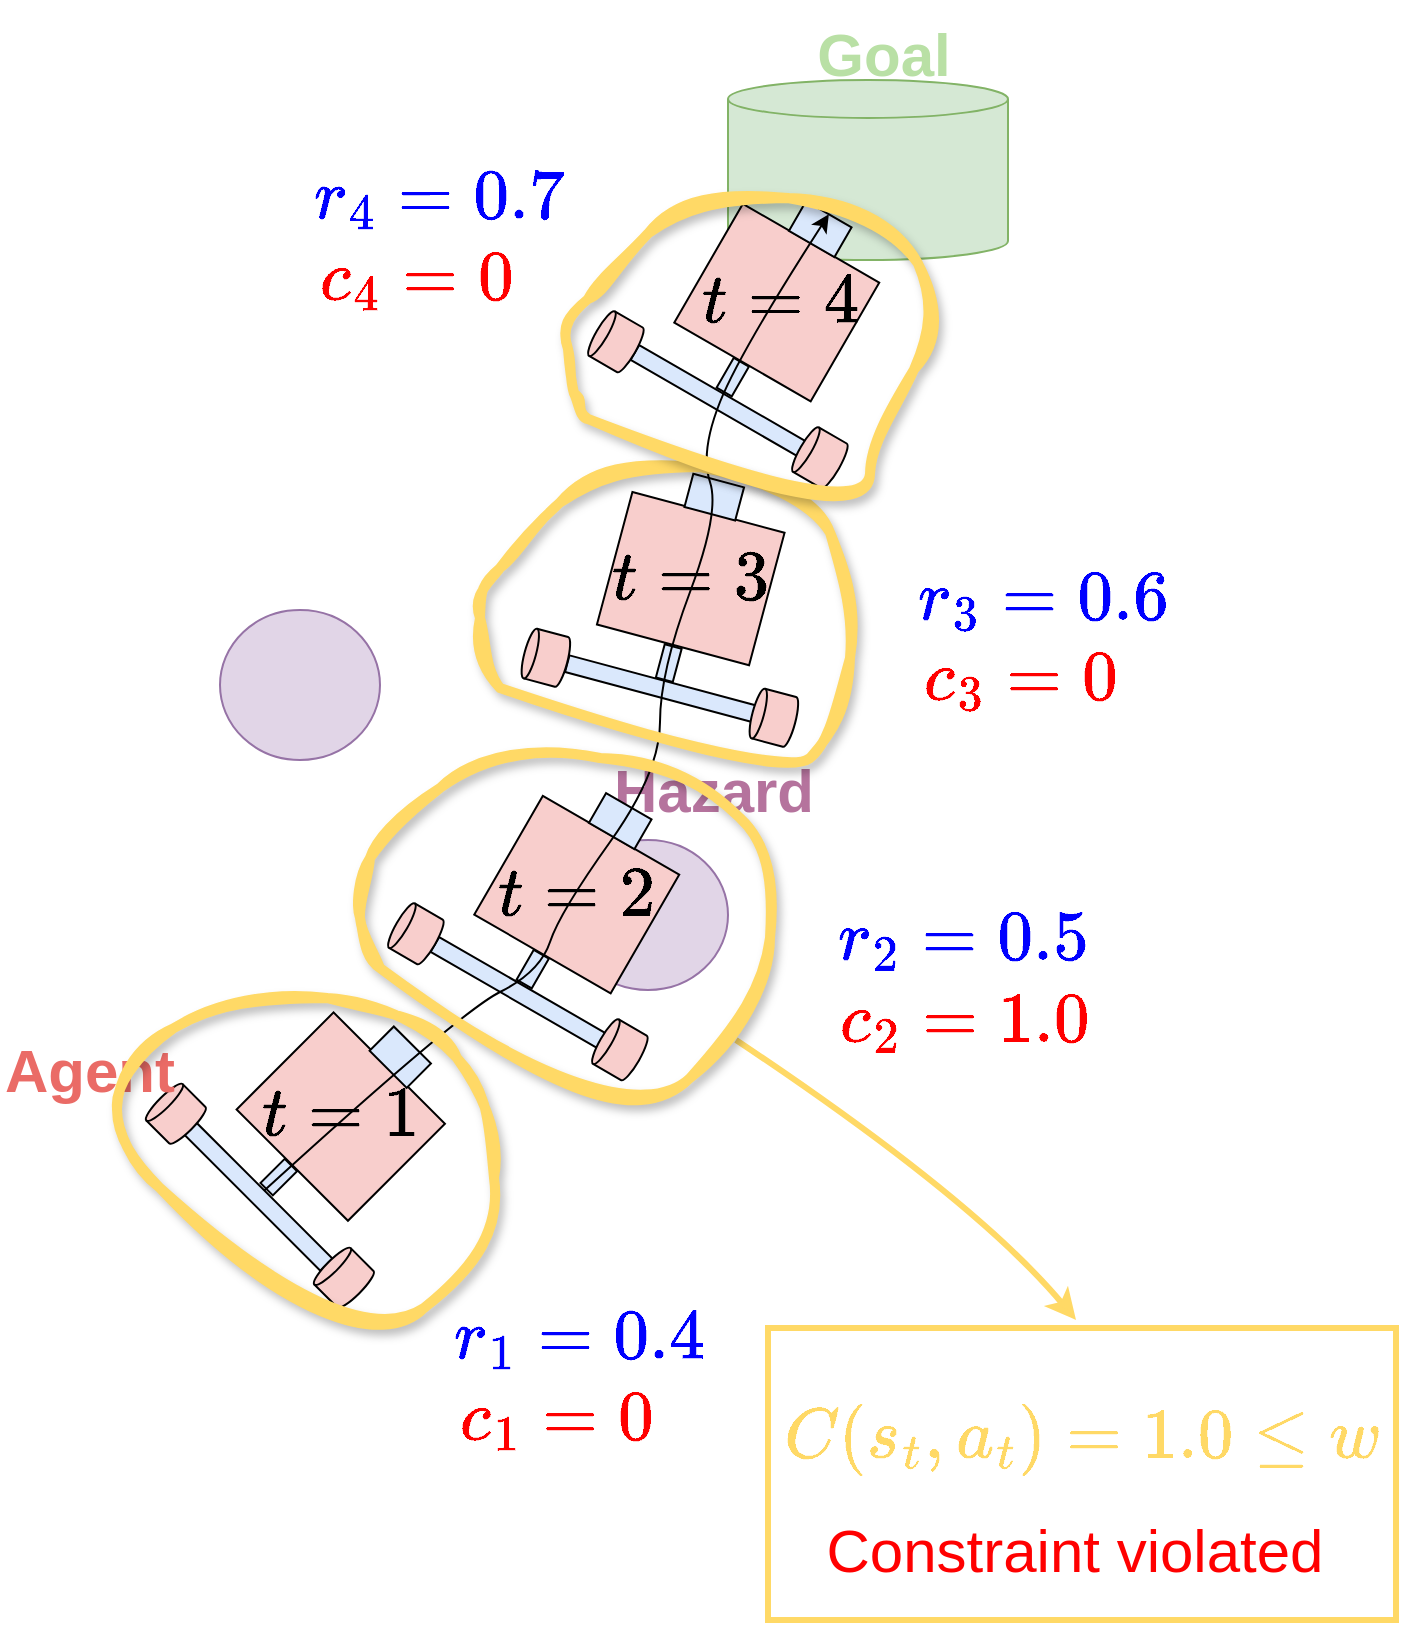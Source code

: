<mxfile version="28.1.2">
  <diagram name="페이지-1" id="9aGk6qEdKFCwHb3GMW45">
    <mxGraphModel dx="412" dy="1133" grid="1" gridSize="10" guides="1" tooltips="1" connect="1" arrows="1" fold="1" page="1" pageScale="1" pageWidth="827" pageHeight="1169" math="1" shadow="0">
      <root>
        <mxCell id="0" />
        <mxCell id="1" parent="0" />
        <mxCell id="v3A0KBbJ4aNo22bNQy3y-4" value="" style="curved=1;endArrow=classic;html=1;rounded=0;strokeWidth=3;strokeColor=#FFD966;" edge="1" parent="1">
          <mxGeometry width="50" height="50" relative="1" as="geometry">
            <mxPoint x="2130" y="730" as="sourcePoint" />
            <mxPoint x="2300" y="870" as="targetPoint" />
            <Array as="points">
              <mxPoint x="2250" y="810" />
            </Array>
          </mxGeometry>
        </mxCell>
        <mxCell id="v3A0KBbJ4aNo22bNQy3y-5" value="Constraint violated" style="text;html=1;align=center;verticalAlign=middle;whiteSpace=wrap;rounded=0;fontSize=30;fontColor=#FF0000;" vertex="1" parent="1">
          <mxGeometry x="2170" y="970" width="259" height="30" as="geometry" />
        </mxCell>
        <mxCell id="SB_XbFN75qQYpwVMNyd7-96" value="" style="group;rotation=-135;" parent="1" vertex="1" connectable="0">
          <mxGeometry x="1852.004" y="715.003" width="166.996" height="120" as="geometry" />
        </mxCell>
        <mxCell id="SB_XbFN75qQYpwVMNyd7-97" value="" style="rounded=0;whiteSpace=wrap;html=1;fillColor=#f8cecc;strokeColor=default;rotation=-135;" parent="SB_XbFN75qQYpwVMNyd7-96" vertex="1">
          <mxGeometry x="41" y="19" width="78.75" height="68.571" as="geometry" />
        </mxCell>
        <mxCell id="SB_XbFN75qQYpwVMNyd7-98" value="" style="rounded=0;whiteSpace=wrap;html=1;fillColor=#dae8fc;strokeColor=default;rotation=-135;" parent="SB_XbFN75qQYpwVMNyd7-96" vertex="1">
          <mxGeometry x="97" y="15" width="26.25" height="17.143" as="geometry" />
        </mxCell>
        <mxCell id="SB_XbFN75qQYpwVMNyd7-99" value="" style="rounded=0;whiteSpace=wrap;html=1;fillColor=#dae8fc;strokeColor=default;rotation=-135;" parent="SB_XbFN75qQYpwVMNyd7-96" vertex="1">
          <mxGeometry x="45" y="75" width="8.75" height="17.143" as="geometry" />
        </mxCell>
        <mxCell id="SB_XbFN75qQYpwVMNyd7-100" value="" style="rounded=0;whiteSpace=wrap;html=1;fillColor=#dae8fc;strokeColor=default;rotation=-135;" parent="SB_XbFN75qQYpwVMNyd7-96" vertex="1">
          <mxGeometry x="-9" y="89" width="96.25" height="8.571" as="geometry" />
        </mxCell>
        <mxCell id="SB_XbFN75qQYpwVMNyd7-101" value="" style="shape=cylinder3;whiteSpace=wrap;html=1;boundedLbl=1;backgroundOutline=1;size=2.875;direction=south;fillColor=#f8cecc;strokeColor=default;rotation=-135;" parent="SB_XbFN75qQYpwVMNyd7-96" vertex="1">
          <mxGeometry x="-13" y="39" width="21.875" height="25.714" as="geometry" />
        </mxCell>
        <mxCell id="SB_XbFN75qQYpwVMNyd7-102" value="" style="shape=cylinder3;whiteSpace=wrap;html=1;boundedLbl=1;backgroundOutline=1;size=2.875;direction=south;fillColor=#f8cecc;strokeColor=default;rotation=-135;" parent="SB_XbFN75qQYpwVMNyd7-96" vertex="1">
          <mxGeometry x="71" y="121" width="21.875" height="25.714" as="geometry" />
        </mxCell>
        <mxCell id="SB_XbFN75qQYpwVMNyd7-103" value="&lt;span style=&quot;font-weight: 400;&quot;&gt;&lt;font style=&quot;color: rgb(0, 0, 0);&quot;&gt;`t = 1`&lt;/font&gt;&lt;/span&gt;" style="text;html=1;align=center;verticalAlign=middle;whiteSpace=wrap;rounded=0;fontSize=30;fontColor=#B9E0A5;fontStyle=1" parent="SB_XbFN75qQYpwVMNyd7-96" vertex="1">
          <mxGeometry x="-9.624" y="36.857" width="180" height="30" as="geometry" />
        </mxCell>
        <mxCell id="SB_XbFN75qQYpwVMNyd7-104" value="" style="ellipse;whiteSpace=wrap;html=1;fillColor=#e1d5e7;strokeColor=#9673a6;" parent="1" vertex="1">
          <mxGeometry x="2046" y="630" width="80" height="75" as="geometry" />
        </mxCell>
        <mxCell id="SB_XbFN75qQYpwVMNyd7-105" value="" style="shape=cylinder3;whiteSpace=wrap;html=1;boundedLbl=1;backgroundOutline=1;size=9.481;fillColor=#d5e8d4;strokeColor=#82b366;" parent="1" vertex="1">
          <mxGeometry x="2126" y="250" width="140" height="90" as="geometry" />
        </mxCell>
        <mxCell id="SB_XbFN75qQYpwVMNyd7-106" value="Goal" style="text;html=1;align=center;verticalAlign=middle;whiteSpace=wrap;rounded=0;fontSize=30;fontColor=#B9E0A5;fontStyle=1" parent="1" vertex="1">
          <mxGeometry x="2166" y="210" width="76" height="53" as="geometry" />
        </mxCell>
        <mxCell id="SB_XbFN75qQYpwVMNyd7-107" value="&lt;font style=&quot;color: rgb(234, 107, 102);&quot;&gt;Agent&lt;/font&gt;" style="text;html=1;align=center;verticalAlign=middle;whiteSpace=wrap;rounded=0;fontSize=30;fontColor=#B9E0A5;fontStyle=1" parent="1" vertex="1">
          <mxGeometry x="1762" y="730" width="90" height="30" as="geometry" />
        </mxCell>
        <mxCell id="SB_XbFN75qQYpwVMNyd7-108" value="&lt;font style=&quot;color: rgb(181, 115, 157);&quot;&gt;Hazard&lt;/font&gt;" style="text;html=1;align=center;verticalAlign=middle;whiteSpace=wrap;rounded=0;fontSize=30;fontColor=#B9E0A5;fontStyle=1" parent="1" vertex="1">
          <mxGeometry x="2066" y="590" width="106" height="30" as="geometry" />
        </mxCell>
        <mxCell id="SB_XbFN75qQYpwVMNyd7-109" value="" style="ellipse;whiteSpace=wrap;html=1;fillColor=#e1d5e7;strokeColor=#9673a6;" parent="1" vertex="1">
          <mxGeometry x="1872" y="515" width="80" height="75" as="geometry" />
        </mxCell>
        <mxCell id="SB_XbFN75qQYpwVMNyd7-110" value="" style="group;rotation=-150;opacity=23;" parent="1" vertex="1" connectable="0">
          <mxGeometry x="1971.996" y="606.002" width="168.374" height="120" as="geometry" />
        </mxCell>
        <mxCell id="SB_XbFN75qQYpwVMNyd7-111" value="" style="rounded=0;whiteSpace=wrap;html=1;fillColor=#f8cecc;strokeColor=default;rotation=-150;" parent="SB_XbFN75qQYpwVMNyd7-110" vertex="1">
          <mxGeometry x="39" y="17" width="78.75" height="68.571" as="geometry" />
        </mxCell>
        <mxCell id="SB_XbFN75qQYpwVMNyd7-112" value="" style="rounded=0;whiteSpace=wrap;html=1;fillColor=#dae8fc;strokeColor=default;rotation=-150;" parent="SB_XbFN75qQYpwVMNyd7-110" vertex="1">
          <mxGeometry x="87" y="6" width="26.25" height="17.143" as="geometry" />
        </mxCell>
        <mxCell id="SB_XbFN75qQYpwVMNyd7-113" value="" style="rounded=0;whiteSpace=wrap;html=1;fillColor=#dae8fc;strokeColor=default;rotation=-150;" parent="SB_XbFN75qQYpwVMNyd7-110" vertex="1">
          <mxGeometry x="52" y="80" width="8.75" height="17.143" as="geometry" />
        </mxCell>
        <mxCell id="SB_XbFN75qQYpwVMNyd7-114" value="" style="rounded=0;whiteSpace=wrap;html=1;fillColor=#dae8fc;strokeColor=default;rotation=-150;" parent="SB_XbFN75qQYpwVMNyd7-110" vertex="1">
          <mxGeometry x="1" y="96" width="96.25" height="8.571" as="geometry" />
        </mxCell>
        <mxCell id="SB_XbFN75qQYpwVMNyd7-115" value="" style="shape=cylinder3;whiteSpace=wrap;html=1;boundedLbl=1;backgroundOutline=1;size=2.875;direction=south;fillColor=#f8cecc;strokeColor=default;rotation=-150;" parent="SB_XbFN75qQYpwVMNyd7-110" vertex="1">
          <mxGeometry x="-13" y="58" width="21.875" height="25.714" as="geometry" />
        </mxCell>
        <mxCell id="SB_XbFN75qQYpwVMNyd7-116" value="" style="shape=cylinder3;whiteSpace=wrap;html=1;boundedLbl=1;backgroundOutline=1;size=2.875;direction=south;fillColor=#f8cecc;strokeColor=default;rotation=-150;" parent="SB_XbFN75qQYpwVMNyd7-110" vertex="1">
          <mxGeometry x="89" y="116" width="21.875" height="25.714" as="geometry" />
        </mxCell>
        <mxCell id="SB_XbFN75qQYpwVMNyd7-117" value="&lt;span style=&quot;font-weight: 400;&quot;&gt;&lt;font style=&quot;color: rgb(0, 0, 0);&quot;&gt;`t = 2`&lt;/font&gt;&lt;/span&gt;" style="text;html=1;align=center;verticalAlign=middle;whiteSpace=wrap;rounded=0;fontSize=30;fontColor=#B9E0A5;fontStyle=1" parent="SB_XbFN75qQYpwVMNyd7-110" vertex="1">
          <mxGeometry x="-11.626" y="36.288" width="180" height="30" as="geometry" />
        </mxCell>
        <mxCell id="SB_XbFN75qQYpwVMNyd7-118" value="" style="group;rotation=-165;opacity=23;" parent="1" vertex="1" connectable="0">
          <mxGeometry x="2032.002" y="450.002" width="165.378" height="120" as="geometry" />
        </mxCell>
        <mxCell id="SB_XbFN75qQYpwVMNyd7-119" value="" style="rounded=0;whiteSpace=wrap;html=1;fillColor=#f8cecc;strokeColor=default;rotation=-165;" parent="SB_XbFN75qQYpwVMNyd7-118" vertex="1">
          <mxGeometry x="36" y="15" width="78.75" height="68.571" as="geometry" />
        </mxCell>
        <mxCell id="SB_XbFN75qQYpwVMNyd7-120" value="" style="rounded=0;whiteSpace=wrap;html=1;fillColor=#dae8fc;strokeColor=default;rotation=-165;" parent="SB_XbFN75qQYpwVMNyd7-118" vertex="1">
          <mxGeometry x="74" width="26.25" height="17.143" as="geometry" />
        </mxCell>
        <mxCell id="SB_XbFN75qQYpwVMNyd7-121" value="" style="rounded=0;whiteSpace=wrap;html=1;fillColor=#dae8fc;strokeColor=default;rotation=-165;" parent="SB_XbFN75qQYpwVMNyd7-118" vertex="1">
          <mxGeometry x="60" y="83" width="8.75" height="17.143" as="geometry" />
        </mxCell>
        <mxCell id="SB_XbFN75qQYpwVMNyd7-122" value="" style="rounded=0;whiteSpace=wrap;html=1;fillColor=#dae8fc;strokeColor=default;rotation=-165;" parent="SB_XbFN75qQYpwVMNyd7-118" vertex="1">
          <mxGeometry x="12" y="100" width="96.25" height="8.571" as="geometry" />
        </mxCell>
        <mxCell id="SB_XbFN75qQYpwVMNyd7-123" value="" style="shape=cylinder3;whiteSpace=wrap;html=1;boundedLbl=1;backgroundOutline=1;size=2.875;direction=south;fillColor=#f8cecc;strokeColor=default;rotation=-165;" parent="SB_XbFN75qQYpwVMNyd7-118" vertex="1">
          <mxGeometry x="-8" y="76" width="21.875" height="25.714" as="geometry" />
        </mxCell>
        <mxCell id="SB_XbFN75qQYpwVMNyd7-124" value="" style="shape=cylinder3;whiteSpace=wrap;html=1;boundedLbl=1;backgroundOutline=1;size=2.875;direction=south;fillColor=#f8cecc;strokeColor=default;rotation=-165;" parent="SB_XbFN75qQYpwVMNyd7-118" vertex="1">
          <mxGeometry x="106" y="106" width="21.875" height="25.714" as="geometry" />
        </mxCell>
        <mxCell id="SB_XbFN75qQYpwVMNyd7-125" value="&lt;span style=&quot;font-weight: 400;&quot;&gt;&lt;font style=&quot;color: rgb(0, 0, 0);&quot;&gt;`t = 3`&lt;/font&gt;&lt;/span&gt;" style="text;html=1;align=center;verticalAlign=middle;whiteSpace=wrap;rounded=0;fontSize=30;fontColor=#B9E0A5;fontStyle=1" parent="SB_XbFN75qQYpwVMNyd7-118" vertex="1">
          <mxGeometry x="-14.622" y="34.288" width="180" height="30" as="geometry" />
        </mxCell>
        <mxCell id="SB_XbFN75qQYpwVMNyd7-126" value="" style="group;rotation=-150;opacity=23;" parent="1" vertex="1" connectable="0">
          <mxGeometry x="2072.004" y="310.003" width="169.996" height="120" as="geometry" />
        </mxCell>
        <mxCell id="SB_XbFN75qQYpwVMNyd7-127" value="" style="rounded=0;whiteSpace=wrap;html=1;fillColor=#f8cecc;strokeColor=default;rotation=-150;" parent="SB_XbFN75qQYpwVMNyd7-126" vertex="1">
          <mxGeometry x="39" y="17" width="78.75" height="68.571" as="geometry" />
        </mxCell>
        <mxCell id="SB_XbFN75qQYpwVMNyd7-128" value="" style="rounded=0;whiteSpace=wrap;html=1;fillColor=#dae8fc;strokeColor=default;rotation=-150;" parent="SB_XbFN75qQYpwVMNyd7-126" vertex="1">
          <mxGeometry x="87" y="6" width="26.25" height="17.143" as="geometry" />
        </mxCell>
        <mxCell id="SB_XbFN75qQYpwVMNyd7-129" value="" style="rounded=0;whiteSpace=wrap;html=1;fillColor=#dae8fc;strokeColor=default;rotation=-150;" parent="SB_XbFN75qQYpwVMNyd7-126" vertex="1">
          <mxGeometry x="52" y="80" width="8.75" height="17.143" as="geometry" />
        </mxCell>
        <mxCell id="SB_XbFN75qQYpwVMNyd7-130" value="" style="rounded=0;whiteSpace=wrap;html=1;fillColor=#dae8fc;strokeColor=default;rotation=-150;" parent="SB_XbFN75qQYpwVMNyd7-126" vertex="1">
          <mxGeometry x="1" y="96" width="96.25" height="8.571" as="geometry" />
        </mxCell>
        <mxCell id="SB_XbFN75qQYpwVMNyd7-131" value="" style="shape=cylinder3;whiteSpace=wrap;html=1;boundedLbl=1;backgroundOutline=1;size=2.875;direction=south;fillColor=#f8cecc;strokeColor=default;rotation=-150;" parent="SB_XbFN75qQYpwVMNyd7-126" vertex="1">
          <mxGeometry x="-13" y="58" width="21.875" height="25.714" as="geometry" />
        </mxCell>
        <mxCell id="SB_XbFN75qQYpwVMNyd7-132" value="" style="shape=cylinder3;whiteSpace=wrap;html=1;boundedLbl=1;backgroundOutline=1;size=2.875;direction=south;fillColor=#f8cecc;strokeColor=default;rotation=-150;" parent="SB_XbFN75qQYpwVMNyd7-126" vertex="1">
          <mxGeometry x="89" y="116" width="21.875" height="25.714" as="geometry" />
        </mxCell>
        <mxCell id="SB_XbFN75qQYpwVMNyd7-133" value="&lt;span style=&quot;font-weight: 400;&quot;&gt;&lt;font style=&quot;color: rgb(0, 0, 0);&quot;&gt;`t = 4`&lt;/font&gt;&lt;/span&gt;" style="text;html=1;align=center;verticalAlign=middle;whiteSpace=wrap;rounded=0;fontSize=30;fontColor=#B9E0A5;fontStyle=1" parent="SB_XbFN75qQYpwVMNyd7-126" vertex="1">
          <mxGeometry x="-10.004" y="36.287" width="180" height="30" as="geometry" />
        </mxCell>
        <mxCell id="SB_XbFN75qQYpwVMNyd7-134" style="edgeStyle=orthogonalEdgeStyle;rounded=0;orthogonalLoop=1;jettySize=auto;html=1;exitX=0.5;exitY=1;exitDx=0;exitDy=0;" parent="1" edge="1">
          <mxGeometry relative="1" as="geometry">
            <mxPoint x="1982" y="480.0" as="sourcePoint" />
            <mxPoint x="1982" y="480.0" as="targetPoint" />
          </mxGeometry>
        </mxCell>
        <mxCell id="SB_XbFN75qQYpwVMNyd7-135" value="" style="curved=1;endArrow=classic;html=1;rounded=0;exitX=0.5;exitY=1;exitDx=0;exitDy=0;entryX=0.5;entryY=1;entryDx=0;entryDy=0;" parent="1" source="SB_XbFN75qQYpwVMNyd7-100" target="SB_XbFN75qQYpwVMNyd7-128" edge="1">
          <mxGeometry width="50" height="50" relative="1" as="geometry">
            <mxPoint x="1842" y="576" as="sourcePoint" />
            <mxPoint x="1892" y="526" as="targetPoint" />
            <Array as="points">
              <mxPoint x="1992" y="716" />
              <mxPoint x="2032" y="696" />
              <mxPoint x="2042" y="666" />
              <mxPoint x="2092" y="596" />
              <mxPoint x="2092" y="546" />
              <mxPoint x="2122" y="466" />
              <mxPoint x="2112" y="436" />
              <mxPoint x="2132" y="386" />
            </Array>
          </mxGeometry>
        </mxCell>
        <mxCell id="SB_XbFN75qQYpwVMNyd7-136" value="&lt;font style=&quot;font-weight: normal; color: rgb(0, 0, 255);&quot;&gt;`r_1 = 0.4`&lt;/font&gt;" style="text;html=1;align=center;verticalAlign=middle;whiteSpace=wrap;rounded=0;fontSize=30;fontColor=#B9E0A5;fontStyle=1" parent="1" vertex="1">
          <mxGeometry x="1962" y="864" width="180" height="30" as="geometry" />
        </mxCell>
        <mxCell id="SB_XbFN75qQYpwVMNyd7-137" value="&lt;font style=&quot;font-weight: normal; color: rgb(255, 0, 0);&quot;&gt;`c_1 = 0`&lt;/font&gt;" style="text;html=1;align=center;verticalAlign=middle;whiteSpace=wrap;rounded=0;fontSize=30;fontColor=#B9E0A5;fontStyle=1" parent="1" vertex="1">
          <mxGeometry x="1950" y="904" width="180" height="30" as="geometry" />
        </mxCell>
        <mxCell id="SB_XbFN75qQYpwVMNyd7-138" value="&lt;font style=&quot;font-weight: normal; color: rgb(0, 0, 255);&quot;&gt;`r_2 = 0.5`&lt;/font&gt;" style="text;html=1;align=center;verticalAlign=middle;whiteSpace=wrap;rounded=0;fontSize=30;fontColor=#B9E0A5;fontStyle=1" parent="1" vertex="1">
          <mxGeometry x="2154" y="664" width="180" height="30" as="geometry" />
        </mxCell>
        <mxCell id="SB_XbFN75qQYpwVMNyd7-139" value="&lt;font style=&quot;font-weight: normal; color: rgb(255, 0, 0);&quot;&gt;`c_2 = 1.0`&lt;/font&gt;" style="text;html=1;align=center;verticalAlign=middle;whiteSpace=wrap;rounded=0;fontSize=30;fontColor=#B9E0A5;fontStyle=1" parent="1" vertex="1">
          <mxGeometry x="2154" y="705" width="180" height="30" as="geometry" />
        </mxCell>
        <mxCell id="SB_XbFN75qQYpwVMNyd7-140" value="&lt;font style=&quot;font-weight: normal; color: rgb(0, 0, 255);&quot;&gt;`r_3 = 0.6`&lt;/font&gt;" style="text;html=1;align=center;verticalAlign=middle;whiteSpace=wrap;rounded=0;fontSize=30;fontColor=#B9E0A5;fontStyle=1" parent="1" vertex="1">
          <mxGeometry x="2194" y="494" width="180" height="30" as="geometry" />
        </mxCell>
        <mxCell id="SB_XbFN75qQYpwVMNyd7-141" value="&lt;font style=&quot;font-weight: normal; color: rgb(255, 0, 0);&quot;&gt;`c_3 = 0`&lt;/font&gt;" style="text;html=1;align=center;verticalAlign=middle;whiteSpace=wrap;rounded=0;fontSize=30;fontColor=#B9E0A5;fontStyle=1" parent="1" vertex="1">
          <mxGeometry x="2182" y="534" width="180" height="30" as="geometry" />
        </mxCell>
        <mxCell id="SB_XbFN75qQYpwVMNyd7-142" value="&lt;font style=&quot;font-weight: normal; color: rgb(0, 0, 255);&quot;&gt;`r_4 = 0.7`&lt;/font&gt;" style="text;html=1;align=center;verticalAlign=middle;whiteSpace=wrap;rounded=0;fontSize=30;fontColor=#B9E0A5;fontStyle=1" parent="1" vertex="1">
          <mxGeometry x="1892" y="294" width="180" height="30" as="geometry" />
        </mxCell>
        <mxCell id="SB_XbFN75qQYpwVMNyd7-143" value="&lt;font style=&quot;font-weight: normal; color: rgb(255, 0, 0);&quot;&gt;`c_4 = 0`&lt;/font&gt;" style="text;html=1;align=center;verticalAlign=middle;whiteSpace=wrap;rounded=0;fontSize=30;fontColor=#B9E0A5;fontStyle=1" parent="1" vertex="1">
          <mxGeometry x="1880" y="334" width="180" height="30" as="geometry" />
        </mxCell>
        <mxCell id="SB_XbFN75qQYpwVMNyd7-144" value="" style="curved=1;endArrow=none;html=1;rounded=0;endFill=0;fillColor=#fff2cc;strokeColor=#FFD966;flowAnimation=0;sketch=1;curveFitting=1;jiggle=2;shadow=1;strokeWidth=5;" parent="1" edge="1">
          <mxGeometry width="50" height="50" relative="1" as="geometry">
            <mxPoint x="1952" y="694" as="sourcePoint" />
            <mxPoint x="1952" y="694" as="targetPoint" />
            <Array as="points">
              <mxPoint x="1942" y="684" />
              <mxPoint x="1942" y="654" />
              <mxPoint x="1952" y="624" />
              <mxPoint x="2012" y="584" />
              <mxPoint x="2112" y="594" />
              <mxPoint x="2152" y="644" />
              <mxPoint x="2142" y="714" />
              <mxPoint x="2072" y="784" />
            </Array>
          </mxGeometry>
        </mxCell>
        <mxCell id="SB_XbFN75qQYpwVMNyd7-145" value="" style="curved=1;endArrow=none;html=1;rounded=0;endFill=0;fillColor=#fff2cc;strokeColor=#FFD966;flowAnimation=0;sketch=1;curveFitting=1;jiggle=2;shadow=1;strokeWidth=5;" parent="1" edge="1">
          <mxGeometry width="50" height="50" relative="1" as="geometry">
            <mxPoint x="1842" y="804" as="sourcePoint" />
            <mxPoint x="1842" y="804" as="targetPoint" />
            <Array as="points">
              <mxPoint x="1842" y="804" />
              <mxPoint x="1822" y="784" />
              <mxPoint x="1819" y="744" />
              <mxPoint x="1879" y="704" />
              <mxPoint x="1972" y="714" />
              <mxPoint x="2009" y="764" />
              <mxPoint x="2009" y="834" />
              <mxPoint x="1939" y="894" />
            </Array>
          </mxGeometry>
        </mxCell>
        <mxCell id="SB_XbFN75qQYpwVMNyd7-146" value="" style="curved=1;endArrow=none;html=1;rounded=0;endFill=0;fillColor=#fff2cc;strokeColor=#FFD966;flowAnimation=0;sketch=1;curveFitting=1;jiggle=2;shadow=1;strokeWidth=5;" parent="1" edge="1">
          <mxGeometry width="50" height="50" relative="1" as="geometry">
            <mxPoint x="2012" y="554" as="sourcePoint" />
            <mxPoint x="2012" y="554" as="targetPoint" />
            <Array as="points">
              <mxPoint x="2002" y="534" />
              <mxPoint x="2002" y="504" />
              <mxPoint x="2022" y="484" />
              <mxPoint x="2062" y="438.5" />
              <mxPoint x="2162" y="448.5" />
              <mxPoint x="2192" y="504" />
              <mxPoint x="2182" y="574" />
              <mxPoint x="2152" y="604" />
            </Array>
          </mxGeometry>
        </mxCell>
        <mxCell id="SB_XbFN75qQYpwVMNyd7-147" value="" style="curved=1;endArrow=none;html=1;rounded=0;endFill=0;fillColor=#fff2cc;strokeColor=#FFD966;flowAnimation=0;sketch=1;curveFitting=1;jiggle=2;shadow=1;strokeWidth=5;" parent="1" edge="1">
          <mxGeometry width="50" height="50" relative="1" as="geometry">
            <mxPoint x="2056" y="419.5" as="sourcePoint" />
            <mxPoint x="2056" y="419.5" as="targetPoint" />
            <Array as="points">
              <mxPoint x="2052" y="414" />
              <mxPoint x="2046" y="399.5" />
              <mxPoint x="2046" y="369.5" />
              <mxPoint x="2066" y="349.5" />
              <mxPoint x="2106" y="304" />
              <mxPoint x="2206" y="314" />
              <mxPoint x="2236" y="369.5" />
              <mxPoint x="2202" y="420" />
              <mxPoint x="2192" y="474" />
            </Array>
          </mxGeometry>
        </mxCell>
        <mxCell id="v3A0KBbJ4aNo22bNQy3y-6" value="" style="rounded=0;whiteSpace=wrap;html=1;fillColor=none;strokeColor=#FFD966;strokeWidth=3;" vertex="1" parent="1">
          <mxGeometry x="2146" y="874" width="314" height="146" as="geometry" />
        </mxCell>
        <mxCell id="v3A0KBbJ4aNo22bNQy3y-7" value="`C(s_t, a_t) = 1.0 \leq w`" style="text;html=1;align=center;verticalAlign=middle;whiteSpace=wrap;rounded=0;fontSize=30;fontColor=#FFD966;" vertex="1" parent="1">
          <mxGeometry x="2143" y="864" width="320" height="130" as="geometry" />
        </mxCell>
      </root>
    </mxGraphModel>
  </diagram>
</mxfile>
